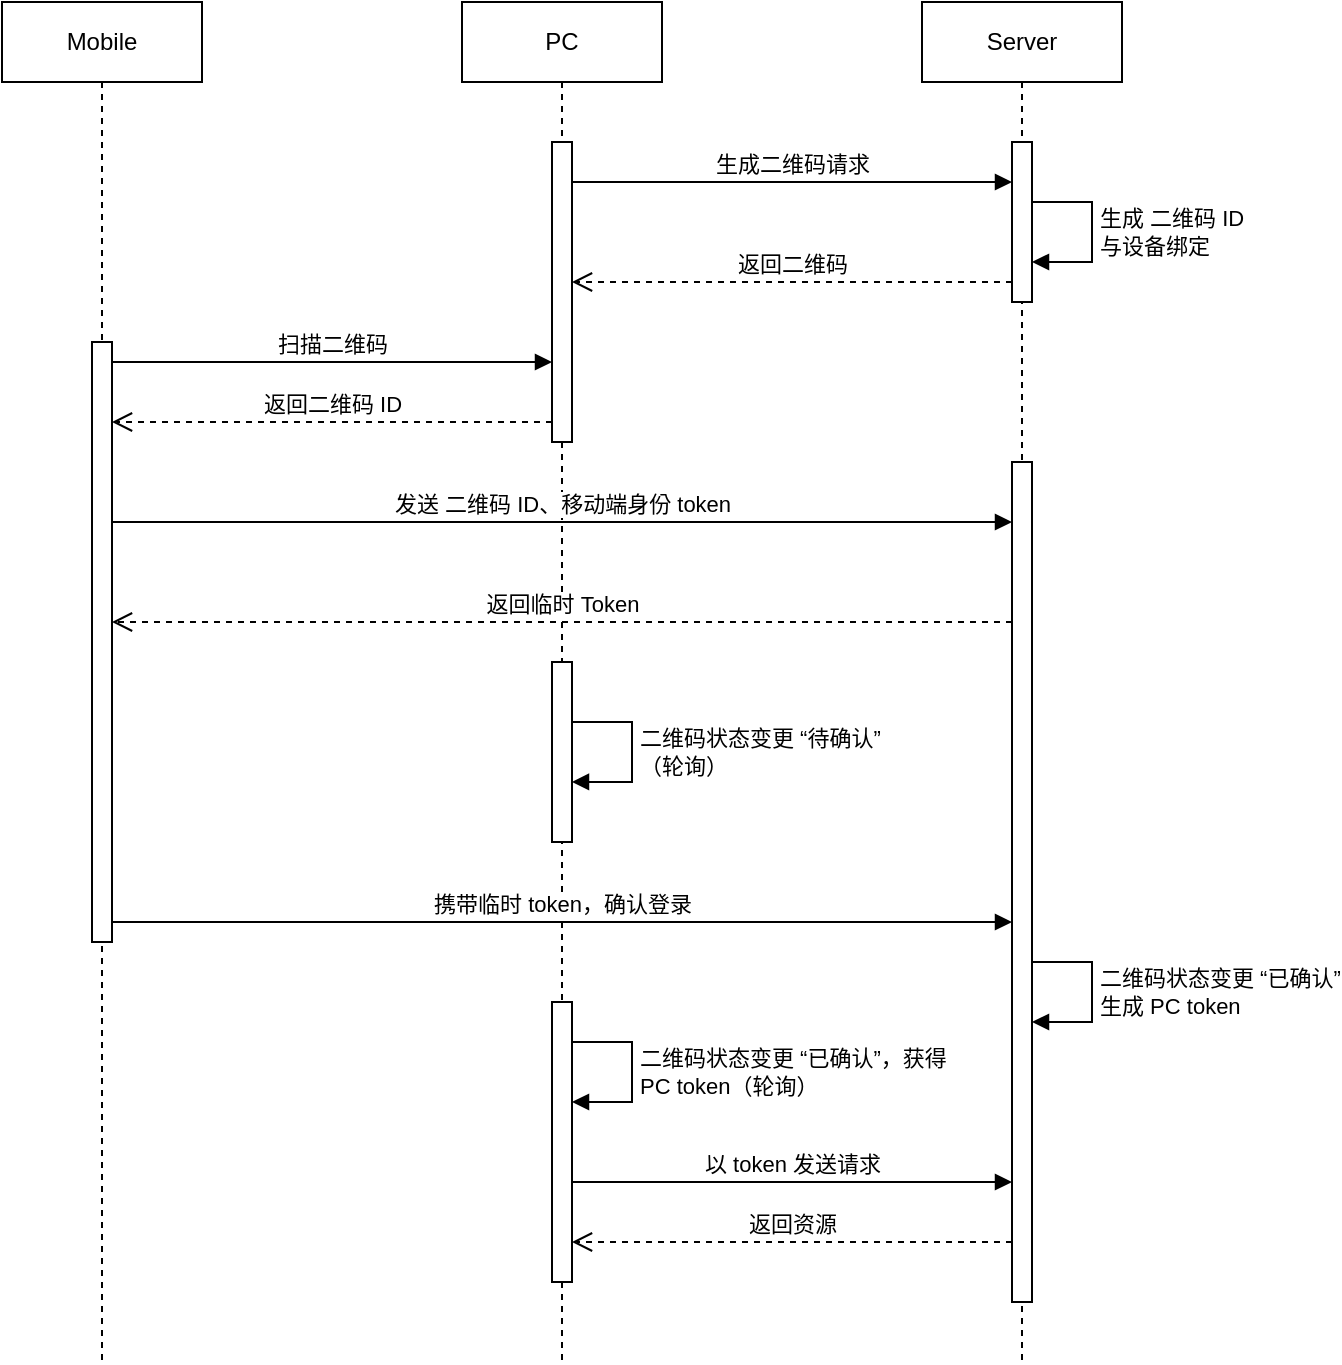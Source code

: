 <mxfile>
    <diagram id="fHmZmzbug6oBOaXRgfsE" name="Page-1">
        <mxGraphModel dx="1116" dy="811" grid="1" gridSize="10" guides="1" tooltips="1" connect="1" arrows="1" fold="1" page="1" pageScale="1" pageWidth="827" pageHeight="1169" math="0" shadow="0">
            <root>
                <mxCell id="0"/>
                <mxCell id="1" parent="0"/>
                <mxCell id="2" value="Mobile" style="shape=umlLifeline;perimeter=lifelinePerimeter;whiteSpace=wrap;html=1;container=1;collapsible=0;recursiveResize=0;outlineConnect=0;" vertex="1" parent="1">
                    <mxGeometry x="50" y="200" width="100" height="680" as="geometry"/>
                </mxCell>
                <mxCell id="14" value="" style="html=1;points=[];perimeter=orthogonalPerimeter;" vertex="1" parent="2">
                    <mxGeometry x="45" y="170" width="10" height="300" as="geometry"/>
                </mxCell>
                <mxCell id="3" value="PC" style="shape=umlLifeline;perimeter=lifelinePerimeter;whiteSpace=wrap;html=1;container=1;collapsible=0;recursiveResize=0;outlineConnect=0;" vertex="1" parent="1">
                    <mxGeometry x="280" y="200" width="100" height="680" as="geometry"/>
                </mxCell>
                <mxCell id="4" value="Server" style="shape=umlLifeline;perimeter=lifelinePerimeter;whiteSpace=wrap;html=1;container=1;collapsible=0;recursiveResize=0;outlineConnect=0;" vertex="1" parent="1">
                    <mxGeometry x="510" y="200" width="100" height="680" as="geometry"/>
                </mxCell>
                <mxCell id="17" value="" style="html=1;points=[];perimeter=orthogonalPerimeter;" vertex="1" parent="4">
                    <mxGeometry x="45" y="230" width="10" height="420" as="geometry"/>
                </mxCell>
                <mxCell id="5" value="" style="html=1;points=[];perimeter=orthogonalPerimeter;" vertex="1" parent="1">
                    <mxGeometry x="555" y="270" width="10" height="80" as="geometry"/>
                </mxCell>
                <mxCell id="8" value="生成二维码请求" style="html=1;verticalAlign=bottom;endArrow=block;" edge="1" parent="1" target="5">
                    <mxGeometry width="80" relative="1" as="geometry">
                        <mxPoint x="335" y="290" as="sourcePoint"/>
                        <mxPoint x="415" y="290" as="targetPoint"/>
                    </mxGeometry>
                </mxCell>
                <mxCell id="10" value="生成 二维码 ID&lt;br&gt;与设备绑定" style="edgeStyle=orthogonalEdgeStyle;html=1;align=left;spacingLeft=2;endArrow=block;rounded=0;" edge="1" target="5" parent="1">
                    <mxGeometry relative="1" as="geometry">
                        <mxPoint x="565" y="300" as="sourcePoint"/>
                        <Array as="points">
                            <mxPoint x="595" y="300"/>
                            <mxPoint x="595" y="330"/>
                        </Array>
                        <mxPoint x="570" y="320" as="targetPoint"/>
                    </mxGeometry>
                </mxCell>
                <mxCell id="13" value="返回二维码" style="html=1;verticalAlign=bottom;endArrow=open;dashed=1;endSize=8;" edge="1" parent="1" target="6">
                    <mxGeometry relative="1" as="geometry">
                        <mxPoint x="555" y="340" as="sourcePoint"/>
                        <mxPoint x="475" y="340" as="targetPoint"/>
                    </mxGeometry>
                </mxCell>
                <mxCell id="15" value="扫描二维码" style="html=1;verticalAlign=bottom;endArrow=block;" edge="1" parent="1">
                    <mxGeometry width="80" relative="1" as="geometry">
                        <mxPoint x="105" y="380" as="sourcePoint"/>
                        <mxPoint x="325" y="380" as="targetPoint"/>
                    </mxGeometry>
                </mxCell>
                <mxCell id="16" value="返回二维码 ID" style="html=1;verticalAlign=bottom;endArrow=open;dashed=1;endSize=8;" edge="1" parent="1">
                    <mxGeometry relative="1" as="geometry">
                        <mxPoint x="325" y="410" as="sourcePoint"/>
                        <mxPoint x="105" y="410" as="targetPoint"/>
                    </mxGeometry>
                </mxCell>
                <mxCell id="18" value="发送 二维码 ID、移动端身份 token" style="html=1;verticalAlign=bottom;endArrow=block;" edge="1" parent="1" target="17">
                    <mxGeometry width="80" relative="1" as="geometry">
                        <mxPoint x="105.0" y="460" as="sourcePoint"/>
                        <mxPoint x="325" y="460" as="targetPoint"/>
                        <mxPoint as="offset"/>
                    </mxGeometry>
                </mxCell>
                <mxCell id="6" value="" style="html=1;points=[];perimeter=orthogonalPerimeter;" vertex="1" parent="1">
                    <mxGeometry x="325" y="270" width="10" height="150" as="geometry"/>
                </mxCell>
                <mxCell id="20" value="" style="html=1;points=[];perimeter=orthogonalPerimeter;" vertex="1" parent="1">
                    <mxGeometry x="325" y="530" width="10" height="90" as="geometry"/>
                </mxCell>
                <mxCell id="21" value="返回临时 Token" style="html=1;verticalAlign=bottom;endArrow=open;dashed=1;endSize=8;" edge="1" parent="1" source="17">
                    <mxGeometry relative="1" as="geometry">
                        <mxPoint x="325" y="510" as="sourcePoint"/>
                        <mxPoint x="105.0" y="510" as="targetPoint"/>
                    </mxGeometry>
                </mxCell>
                <mxCell id="23" value="二维码状态变更 “待确认”&lt;br&gt;（轮询）" style="edgeStyle=orthogonalEdgeStyle;html=1;align=left;spacingLeft=2;endArrow=block;rounded=0;" edge="1" parent="1">
                    <mxGeometry relative="1" as="geometry">
                        <mxPoint x="335" y="559.98" as="sourcePoint"/>
                        <Array as="points">
                            <mxPoint x="365" y="559.98"/>
                            <mxPoint x="365" y="589.98"/>
                        </Array>
                        <mxPoint x="335" y="589.98" as="targetPoint"/>
                    </mxGeometry>
                </mxCell>
                <mxCell id="24" value="携带临时 token，确认登录" style="html=1;verticalAlign=bottom;endArrow=block;" edge="1" parent="1">
                    <mxGeometry width="80" relative="1" as="geometry">
                        <mxPoint x="105" y="660" as="sourcePoint"/>
                        <mxPoint x="555" y="660" as="targetPoint"/>
                        <mxPoint as="offset"/>
                    </mxGeometry>
                </mxCell>
                <mxCell id="25" value="二维码状态变更 “已确认”&lt;br&gt;生成 PC token" style="edgeStyle=orthogonalEdgeStyle;html=1;align=left;spacingLeft=2;endArrow=block;rounded=0;" edge="1" parent="1">
                    <mxGeometry relative="1" as="geometry">
                        <mxPoint x="565" y="680" as="sourcePoint"/>
                        <Array as="points">
                            <mxPoint x="595" y="680"/>
                            <mxPoint x="595" y="710"/>
                        </Array>
                        <mxPoint x="565" y="710" as="targetPoint"/>
                    </mxGeometry>
                </mxCell>
                <mxCell id="27" value="" style="html=1;points=[];perimeter=orthogonalPerimeter;" vertex="1" parent="1">
                    <mxGeometry x="325" y="700" width="10" height="140" as="geometry"/>
                </mxCell>
                <mxCell id="28" value="二维码状态变更 “已确认”，获得&lt;br&gt;PC token（轮询）" style="edgeStyle=orthogonalEdgeStyle;html=1;align=left;spacingLeft=2;endArrow=block;rounded=0;" edge="1" parent="1">
                    <mxGeometry relative="1" as="geometry">
                        <mxPoint x="335" y="720" as="sourcePoint"/>
                        <Array as="points">
                            <mxPoint x="365" y="720"/>
                            <mxPoint x="365" y="750"/>
                        </Array>
                        <mxPoint x="335" y="750" as="targetPoint"/>
                    </mxGeometry>
                </mxCell>
                <mxCell id="30" value="以 token 发送请求" style="html=1;verticalAlign=bottom;endArrow=block;" edge="1" parent="1">
                    <mxGeometry width="80" relative="1" as="geometry">
                        <mxPoint x="335" y="790" as="sourcePoint"/>
                        <mxPoint x="555" y="790" as="targetPoint"/>
                    </mxGeometry>
                </mxCell>
                <mxCell id="31" value="返回资源" style="html=1;verticalAlign=bottom;endArrow=open;dashed=1;endSize=8;" edge="1" parent="1">
                    <mxGeometry relative="1" as="geometry">
                        <mxPoint x="555" y="820" as="sourcePoint"/>
                        <mxPoint x="335" y="820" as="targetPoint"/>
                    </mxGeometry>
                </mxCell>
            </root>
        </mxGraphModel>
    </diagram>
</mxfile>